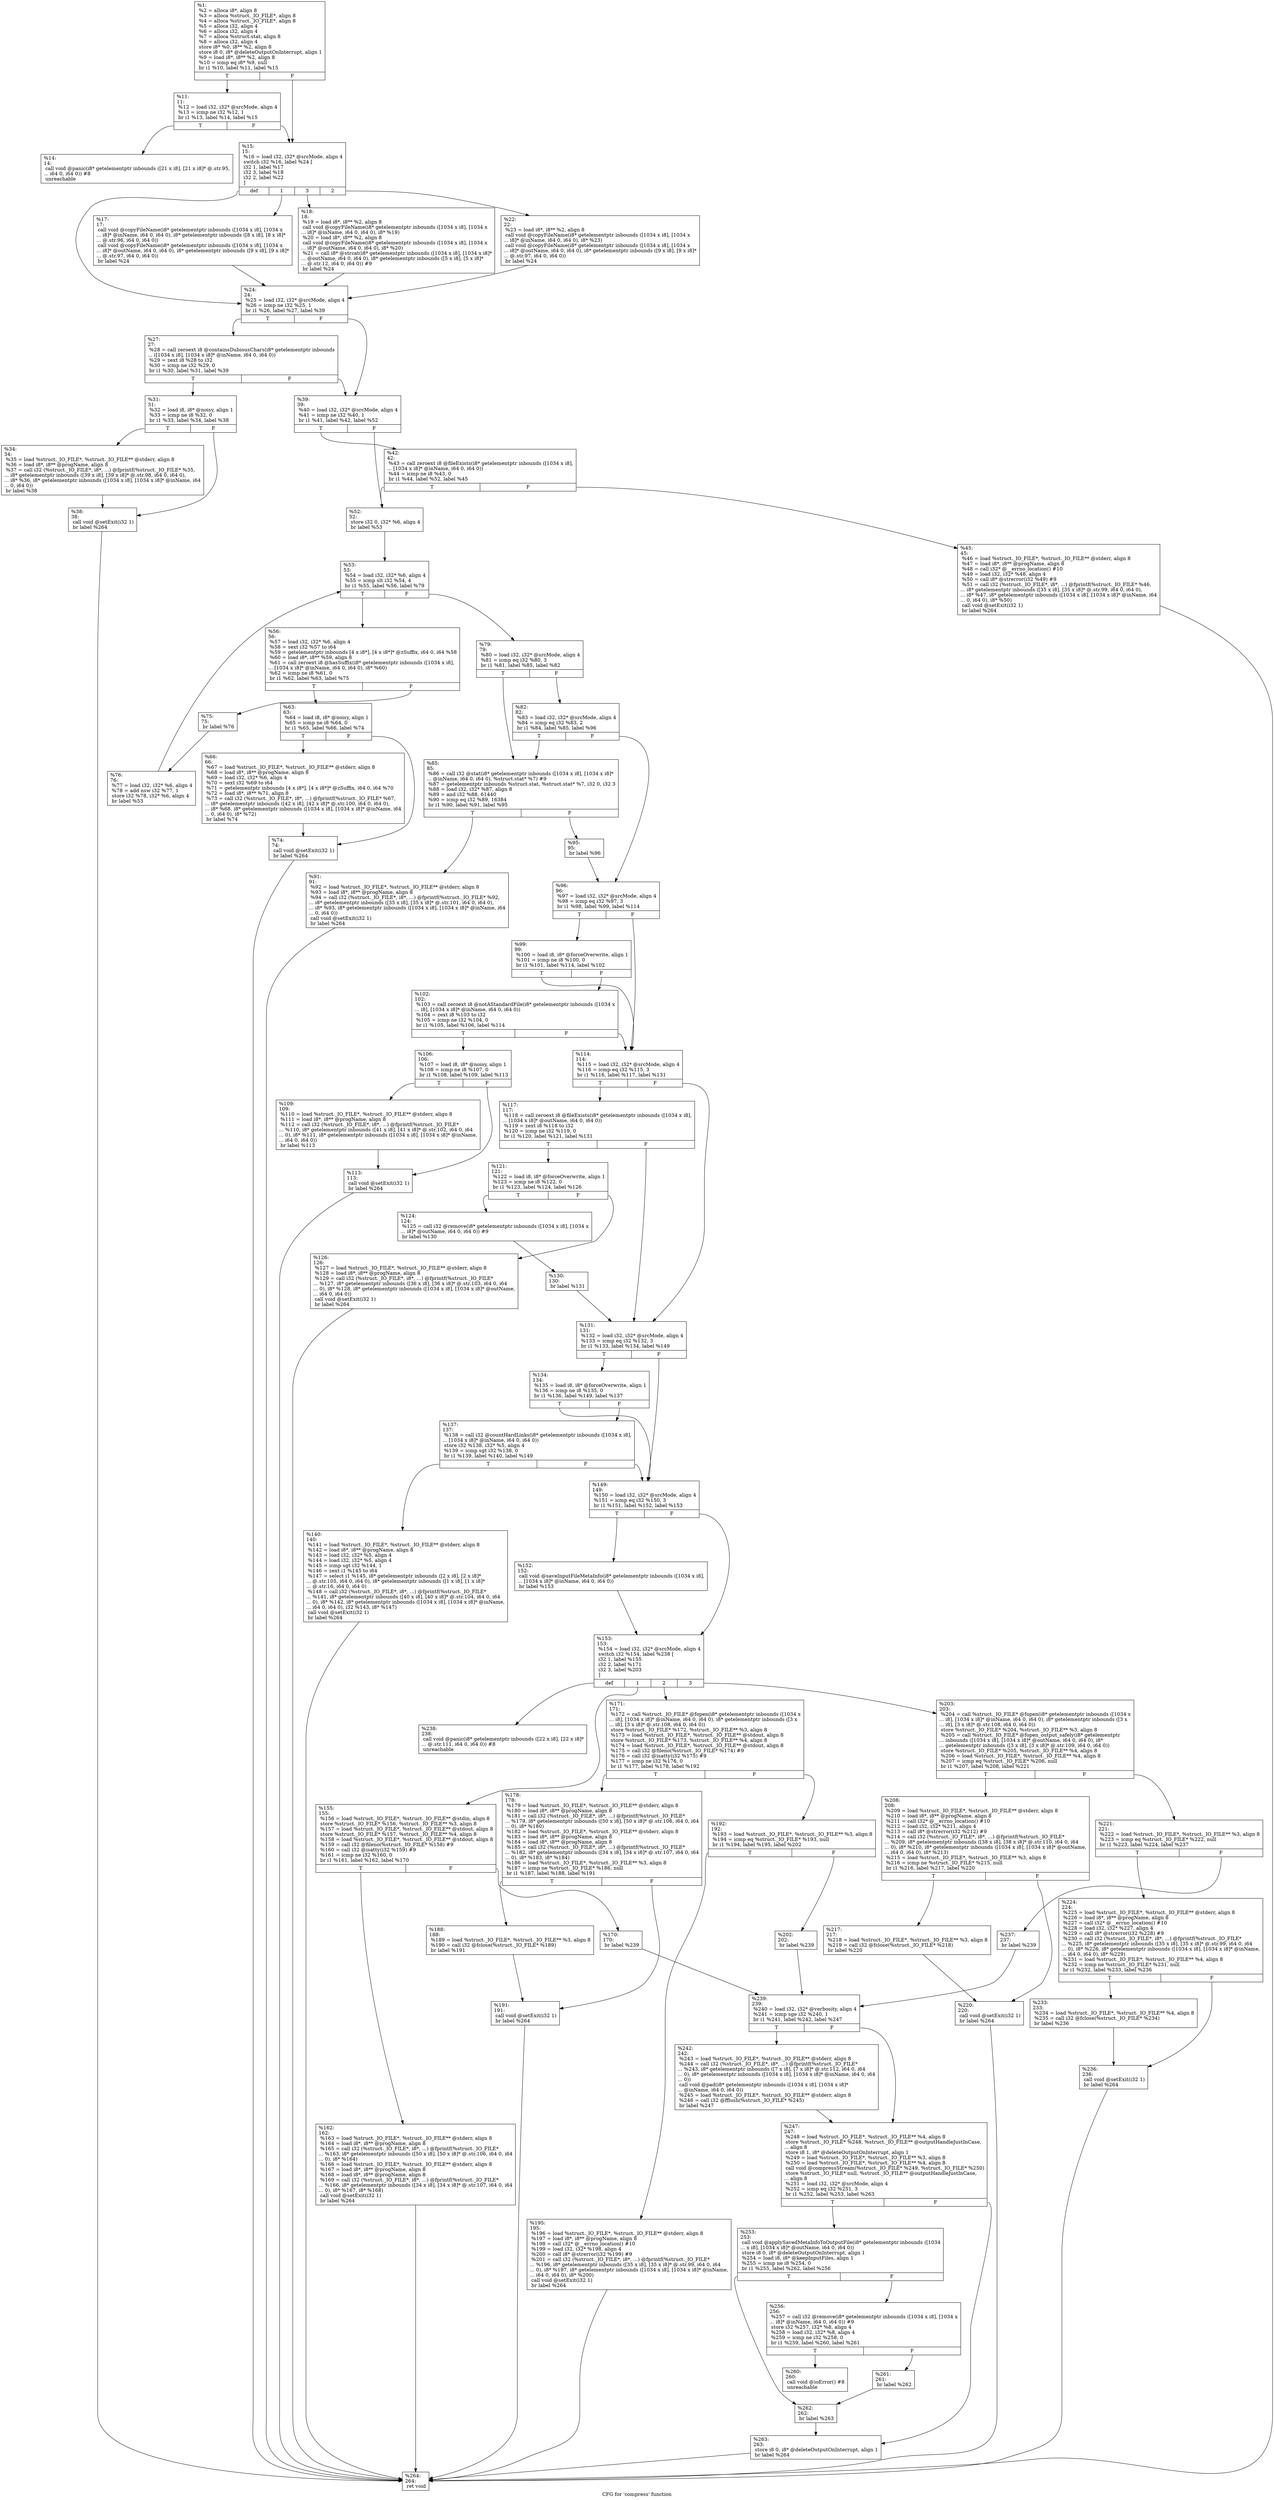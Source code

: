 digraph "CFG for 'compress' function" {
	label="CFG for 'compress' function";

	Node0xcdf140 [shape=record,label="{%1:\l  %2 = alloca i8*, align 8\l  %3 = alloca %struct._IO_FILE*, align 8\l  %4 = alloca %struct._IO_FILE*, align 8\l  %5 = alloca i32, align 4\l  %6 = alloca i32, align 4\l  %7 = alloca %struct.stat, align 8\l  %8 = alloca i32, align 4\l  store i8* %0, i8** %2, align 8\l  store i8 0, i8* @deleteOutputOnInterrupt, align 1\l  %9 = load i8*, i8** %2, align 8\l  %10 = icmp eq i8* %9, null\l  br i1 %10, label %11, label %15\l|{<s0>T|<s1>F}}"];
	Node0xcdf140:s0 -> Node0xcdf280;
	Node0xcdf140:s1 -> Node0xcdf6e0;
	Node0xcdf280 [shape=record,label="{%11:\l11:                                               \l  %12 = load i32, i32* @srcMode, align 4\l  %13 = icmp ne i32 %12, 1\l  br i1 %13, label %14, label %15\l|{<s0>T|<s1>F}}"];
	Node0xcdf280:s0 -> Node0xcdf890;
	Node0xcdf280:s1 -> Node0xcdf6e0;
	Node0xcdf890 [shape=record,label="{%14:\l14:                                               \l  call void @panic(i8* getelementptr inbounds ([21 x i8], [21 x i8]* @.str.95,\l... i64 0, i64 0)) #8\l  unreachable\l}"];
	Node0xcdf6e0 [shape=record,label="{%15:\l15:                                               \l  %16 = load i32, i32* @srcMode, align 4\l  switch i32 %16, label %24 [\l    i32 1, label %17\l    i32 3, label %18\l    i32 2, label %22\l  ]\l|{<s0>def|<s1>1|<s2>3|<s3>2}}"];
	Node0xcdf6e0:s0 -> Node0xcdfc30;
	Node0xcdf6e0:s1 -> Node0xcdfc80;
	Node0xcdf6e0:s2 -> Node0xcdfcd0;
	Node0xcdf6e0:s3 -> Node0xcdfd20;
	Node0xcdfc80 [shape=record,label="{%17:\l17:                                               \l  call void @copyFileName(i8* getelementptr inbounds ([1034 x i8], [1034 x\l... i8]* @inName, i64 0, i64 0), i8* getelementptr inbounds ([8 x i8], [8 x i8]*\l... @.str.96, i64 0, i64 0))\l  call void @copyFileName(i8* getelementptr inbounds ([1034 x i8], [1034 x\l... i8]* @outName, i64 0, i64 0), i8* getelementptr inbounds ([9 x i8], [9 x i8]*\l... @.str.97, i64 0, i64 0))\l  br label %24\l}"];
	Node0xcdfc80 -> Node0xcdfc30;
	Node0xcdfcd0 [shape=record,label="{%18:\l18:                                               \l  %19 = load i8*, i8** %2, align 8\l  call void @copyFileName(i8* getelementptr inbounds ([1034 x i8], [1034 x\l... i8]* @inName, i64 0, i64 0), i8* %19)\l  %20 = load i8*, i8** %2, align 8\l  call void @copyFileName(i8* getelementptr inbounds ([1034 x i8], [1034 x\l... i8]* @outName, i64 0, i64 0), i8* %20)\l  %21 = call i8* @strcat(i8* getelementptr inbounds ([1034 x i8], [1034 x i8]*\l... @outName, i64 0, i64 0), i8* getelementptr inbounds ([5 x i8], [5 x i8]*\l... @.str.12, i64 0, i64 0)) #9\l  br label %24\l}"];
	Node0xcdfcd0 -> Node0xcdfc30;
	Node0xcdfd20 [shape=record,label="{%22:\l22:                                               \l  %23 = load i8*, i8** %2, align 8\l  call void @copyFileName(i8* getelementptr inbounds ([1034 x i8], [1034 x\l... i8]* @inName, i64 0, i64 0), i8* %23)\l  call void @copyFileName(i8* getelementptr inbounds ([1034 x i8], [1034 x\l... i8]* @outName, i64 0, i64 0), i8* getelementptr inbounds ([9 x i8], [9 x i8]*\l... @.str.97, i64 0, i64 0))\l  br label %24\l}"];
	Node0xcdfd20 -> Node0xcdfc30;
	Node0xcdfc30 [shape=record,label="{%24:\l24:                                               \l  %25 = load i32, i32* @srcMode, align 4\l  %26 = icmp ne i32 %25, 1\l  br i1 %26, label %27, label %39\l|{<s0>T|<s1>F}}"];
	Node0xcdfc30:s0 -> Node0xce09f0;
	Node0xcdfc30:s1 -> Node0xce0a40;
	Node0xce09f0 [shape=record,label="{%27:\l27:                                               \l  %28 = call zeroext i8 @containsDubiousChars(i8* getelementptr inbounds\l... ([1034 x i8], [1034 x i8]* @inName, i64 0, i64 0))\l  %29 = zext i8 %28 to i32\l  %30 = icmp ne i32 %29, 0\l  br i1 %30, label %31, label %39\l|{<s0>T|<s1>F}}"];
	Node0xce09f0:s0 -> Node0xce0d80;
	Node0xce09f0:s1 -> Node0xce0a40;
	Node0xce0d80 [shape=record,label="{%31:\l31:                                               \l  %32 = load i8, i8* @noisy, align 1\l  %33 = icmp ne i8 %32, 0\l  br i1 %33, label %34, label %38\l|{<s0>T|<s1>F}}"];
	Node0xce0d80:s0 -> Node0xce0f30;
	Node0xce0d80:s1 -> Node0xce0f80;
	Node0xce0f30 [shape=record,label="{%34:\l34:                                               \l  %35 = load %struct._IO_FILE*, %struct._IO_FILE** @stderr, align 8\l  %36 = load i8*, i8** @progName, align 8\l  %37 = call i32 (%struct._IO_FILE*, i8*, ...) @fprintf(%struct._IO_FILE* %35,\l... i8* getelementptr inbounds ([39 x i8], [39 x i8]* @.str.98, i64 0, i64 0),\l... i8* %36, i8* getelementptr inbounds ([1034 x i8], [1034 x i8]* @inName, i64\l... 0, i64 0))\l  br label %38\l}"];
	Node0xce0f30 -> Node0xce0f80;
	Node0xce0f80 [shape=record,label="{%38:\l38:                                               \l  call void @setExit(i32 1)\l  br label %264\l}"];
	Node0xce0f80 -> Node0xce13f0;
	Node0xce0a40 [shape=record,label="{%39:\l39:                                               \l  %40 = load i32, i32* @srcMode, align 4\l  %41 = icmp ne i32 %40, 1\l  br i1 %41, label %42, label %52\l|{<s0>T|<s1>F}}"];
	Node0xce0a40:s0 -> Node0xce1570;
	Node0xce0a40:s1 -> Node0xce15c0;
	Node0xce1570 [shape=record,label="{%42:\l42:                                               \l  %43 = call zeroext i8 @fileExists(i8* getelementptr inbounds ([1034 x i8],\l... [1034 x i8]* @inName, i64 0, i64 0))\l  %44 = icmp ne i8 %43, 0\l  br i1 %44, label %52, label %45\l|{<s0>T|<s1>F}}"];
	Node0xce1570:s0 -> Node0xce15c0;
	Node0xce1570:s1 -> Node0xce1900;
	Node0xce1900 [shape=record,label="{%45:\l45:                                               \l  %46 = load %struct._IO_FILE*, %struct._IO_FILE** @stderr, align 8\l  %47 = load i8*, i8** @progName, align 8\l  %48 = call i32* @__errno_location() #10\l  %49 = load i32, i32* %48, align 4\l  %50 = call i8* @strerror(i32 %49) #9\l  %51 = call i32 (%struct._IO_FILE*, i8*, ...) @fprintf(%struct._IO_FILE* %46,\l... i8* getelementptr inbounds ([35 x i8], [35 x i8]* @.str.99, i64 0, i64 0),\l... i8* %47, i8* getelementptr inbounds ([1034 x i8], [1034 x i8]* @inName, i64\l... 0, i64 0), i8* %50)\l  call void @setExit(i32 1)\l  br label %264\l}"];
	Node0xce1900 -> Node0xce13f0;
	Node0xce15c0 [shape=record,label="{%52:\l52:                                               \l  store i32 0, i32* %6, align 4\l  br label %53\l}"];
	Node0xce15c0 -> Node0xce2b00;
	Node0xce2b00 [shape=record,label="{%53:\l53:                                               \l  %54 = load i32, i32* %6, align 4\l  %55 = icmp slt i32 %54, 4\l  br i1 %55, label %56, label %79\l|{<s0>T|<s1>F}}"];
	Node0xce2b00:s0 -> Node0xce2c80;
	Node0xce2b00:s1 -> Node0xce2cd0;
	Node0xce2c80 [shape=record,label="{%56:\l56:                                               \l  %57 = load i32, i32* %6, align 4\l  %58 = sext i32 %57 to i64\l  %59 = getelementptr inbounds [4 x i8*], [4 x i8*]* @zSuffix, i64 0, i64 %58\l  %60 = load i8*, i8** %59, align 8\l  %61 = call zeroext i8 @hasSuffix(i8* getelementptr inbounds ([1034 x i8],\l... [1034 x i8]* @inName, i64 0, i64 0), i8* %60)\l  %62 = icmp ne i8 %61, 0\l  br i1 %62, label %63, label %75\l|{<s0>T|<s1>F}}"];
	Node0xce2c80:s0 -> Node0xce3240;
	Node0xce2c80:s1 -> Node0xce3290;
	Node0xce3240 [shape=record,label="{%63:\l63:                                               \l  %64 = load i8, i8* @noisy, align 1\l  %65 = icmp ne i8 %64, 0\l  br i1 %65, label %66, label %74\l|{<s0>T|<s1>F}}"];
	Node0xce3240:s0 -> Node0xce3440;
	Node0xce3240:s1 -> Node0xce3490;
	Node0xce3440 [shape=record,label="{%66:\l66:                                               \l  %67 = load %struct._IO_FILE*, %struct._IO_FILE** @stderr, align 8\l  %68 = load i8*, i8** @progName, align 8\l  %69 = load i32, i32* %6, align 4\l  %70 = sext i32 %69 to i64\l  %71 = getelementptr inbounds [4 x i8*], [4 x i8*]* @zSuffix, i64 0, i64 %70\l  %72 = load i8*, i8** %71, align 8\l  %73 = call i32 (%struct._IO_FILE*, i8*, ...) @fprintf(%struct._IO_FILE* %67,\l... i8* getelementptr inbounds ([42 x i8], [42 x i8]* @.str.100, i64 0, i64 0),\l... i8* %68, i8* getelementptr inbounds ([1034 x i8], [1034 x i8]* @inName, i64\l... 0, i64 0), i8* %72)\l  br label %74\l}"];
	Node0xce3440 -> Node0xce3490;
	Node0xce3490 [shape=record,label="{%74:\l74:                                               \l  call void @setExit(i32 1)\l  br label %264\l}"];
	Node0xce3490 -> Node0xce13f0;
	Node0xce3290 [shape=record,label="{%75:\l75:                                               \l  br label %76\l}"];
	Node0xce3290 -> Node0xce3b70;
	Node0xce3b70 [shape=record,label="{%76:\l76:                                               \l  %77 = load i32, i32* %6, align 4\l  %78 = add nsw i32 %77, 1\l  store i32 %78, i32* %6, align 4\l  br label %53\l}"];
	Node0xce3b70 -> Node0xce2b00;
	Node0xce2cd0 [shape=record,label="{%79:\l79:                                               \l  %80 = load i32, i32* @srcMode, align 4\l  %81 = icmp eq i32 %80, 3\l  br i1 %81, label %85, label %82\l|{<s0>T|<s1>F}}"];
	Node0xce2cd0:s0 -> Node0xce3ea0;
	Node0xce2cd0:s1 -> Node0xce3ef0;
	Node0xce3ef0 [shape=record,label="{%82:\l82:                                               \l  %83 = load i32, i32* @srcMode, align 4\l  %84 = icmp eq i32 %83, 2\l  br i1 %84, label %85, label %96\l|{<s0>T|<s1>F}}"];
	Node0xce3ef0:s0 -> Node0xce3ea0;
	Node0xce3ef0:s1 -> Node0xce40a0;
	Node0xce3ea0 [shape=record,label="{%85:\l85:                                               \l  %86 = call i32 @stat(i8* getelementptr inbounds ([1034 x i8], [1034 x i8]*\l... @inName, i64 0, i64 0), %struct.stat* %7) #9\l  %87 = getelementptr inbounds %struct.stat, %struct.stat* %7, i32 0, i32 3\l  %88 = load i32, i32* %87, align 8\l  %89 = and i32 %88, 61440\l  %90 = icmp eq i32 %89, 16384\l  br i1 %90, label %91, label %95\l|{<s0>T|<s1>F}}"];
	Node0xce3ea0:s0 -> Node0xce45f0;
	Node0xce3ea0:s1 -> Node0xce4640;
	Node0xce45f0 [shape=record,label="{%91:\l91:                                               \l  %92 = load %struct._IO_FILE*, %struct._IO_FILE** @stderr, align 8\l  %93 = load i8*, i8** @progName, align 8\l  %94 = call i32 (%struct._IO_FILE*, i8*, ...) @fprintf(%struct._IO_FILE* %92,\l... i8* getelementptr inbounds ([35 x i8], [35 x i8]* @.str.101, i64 0, i64 0),\l... i8* %93, i8* getelementptr inbounds ([1034 x i8], [1034 x i8]* @inName, i64\l... 0, i64 0))\l  call void @setExit(i32 1)\l  br label %264\l}"];
	Node0xce45f0 -> Node0xce13f0;
	Node0xce4640 [shape=record,label="{%95:\l95:                                               \l  br label %96\l}"];
	Node0xce4640 -> Node0xce40a0;
	Node0xce40a0 [shape=record,label="{%96:\l96:                                               \l  %97 = load i32, i32* @srcMode, align 4\l  %98 = icmp eq i32 %97, 3\l  br i1 %98, label %99, label %114\l|{<s0>T|<s1>F}}"];
	Node0xce40a0:s0 -> Node0xce4be0;
	Node0xce40a0:s1 -> Node0xce4c30;
	Node0xce4be0 [shape=record,label="{%99:\l99:                                               \l  %100 = load i8, i8* @forceOverwrite, align 1\l  %101 = icmp ne i8 %100, 0\l  br i1 %101, label %114, label %102\l|{<s0>T|<s1>F}}"];
	Node0xce4be0:s0 -> Node0xce4c30;
	Node0xce4be0:s1 -> Node0xce4de0;
	Node0xce4de0 [shape=record,label="{%102:\l102:                                              \l  %103 = call zeroext i8 @notAStandardFile(i8* getelementptr inbounds ([1034 x\l... i8], [1034 x i8]* @inName, i64 0, i64 0))\l  %104 = zext i8 %103 to i32\l  %105 = icmp ne i32 %104, 0\l  br i1 %105, label %106, label %114\l|{<s0>T|<s1>F}}"];
	Node0xce4de0:s0 -> Node0xce51e0;
	Node0xce4de0:s1 -> Node0xce4c30;
	Node0xce51e0 [shape=record,label="{%106:\l106:                                              \l  %107 = load i8, i8* @noisy, align 1\l  %108 = icmp ne i8 %107, 0\l  br i1 %108, label %109, label %113\l|{<s0>T|<s1>F}}"];
	Node0xce51e0:s0 -> Node0xce5390;
	Node0xce51e0:s1 -> Node0xce53e0;
	Node0xce5390 [shape=record,label="{%109:\l109:                                              \l  %110 = load %struct._IO_FILE*, %struct._IO_FILE** @stderr, align 8\l  %111 = load i8*, i8** @progName, align 8\l  %112 = call i32 (%struct._IO_FILE*, i8*, ...) @fprintf(%struct._IO_FILE*\l... %110, i8* getelementptr inbounds ([41 x i8], [41 x i8]* @.str.102, i64 0, i64\l... 0), i8* %111, i8* getelementptr inbounds ([1034 x i8], [1034 x i8]* @inName,\l... i64 0, i64 0))\l  br label %113\l}"];
	Node0xce5390 -> Node0xce53e0;
	Node0xce53e0 [shape=record,label="{%113:\l113:                                              \l  call void @setExit(i32 1)\l  br label %264\l}"];
	Node0xce53e0 -> Node0xce13f0;
	Node0xce4c30 [shape=record,label="{%114:\l114:                                              \l  %115 = load i32, i32* @srcMode, align 4\l  %116 = icmp eq i32 %115, 3\l  br i1 %116, label %117, label %131\l|{<s0>T|<s1>F}}"];
	Node0xce4c30:s0 -> Node0xce59a0;
	Node0xce4c30:s1 -> Node0xce59f0;
	Node0xce59a0 [shape=record,label="{%117:\l117:                                              \l  %118 = call zeroext i8 @fileExists(i8* getelementptr inbounds ([1034 x i8],\l... [1034 x i8]* @outName, i64 0, i64 0))\l  %119 = zext i8 %118 to i32\l  %120 = icmp ne i32 %119, 0\l  br i1 %120, label %121, label %131\l|{<s0>T|<s1>F}}"];
	Node0xce59a0:s0 -> Node0xce5c70;
	Node0xce59a0:s1 -> Node0xce59f0;
	Node0xce5c70 [shape=record,label="{%121:\l121:                                              \l  %122 = load i8, i8* @forceOverwrite, align 1\l  %123 = icmp ne i8 %122, 0\l  br i1 %123, label %124, label %126\l|{<s0>T|<s1>F}}"];
	Node0xce5c70:s0 -> Node0xce5e20;
	Node0xce5c70:s1 -> Node0xce5e70;
	Node0xce5e20 [shape=record,label="{%124:\l124:                                              \l  %125 = call i32 @remove(i8* getelementptr inbounds ([1034 x i8], [1034 x\l... i8]* @outName, i64 0, i64 0)) #9\l  br label %130\l}"];
	Node0xce5e20 -> Node0xce6150;
	Node0xce5e70 [shape=record,label="{%126:\l126:                                              \l  %127 = load %struct._IO_FILE*, %struct._IO_FILE** @stderr, align 8\l  %128 = load i8*, i8** @progName, align 8\l  %129 = call i32 (%struct._IO_FILE*, i8*, ...) @fprintf(%struct._IO_FILE*\l... %127, i8* getelementptr inbounds ([36 x i8], [36 x i8]* @.str.103, i64 0, i64\l... 0), i8* %128, i8* getelementptr inbounds ([1034 x i8], [1034 x i8]* @outName,\l... i64 0, i64 0))\l  call void @setExit(i32 1)\l  br label %264\l}"];
	Node0xce5e70 -> Node0xce13f0;
	Node0xce6150 [shape=record,label="{%130:\l130:                                              \l  br label %131\l}"];
	Node0xce6150 -> Node0xce59f0;
	Node0xce59f0 [shape=record,label="{%131:\l131:                                              \l  %132 = load i32, i32* @srcMode, align 4\l  %133 = icmp eq i32 %132, 3\l  br i1 %133, label %134, label %149\l|{<s0>T|<s1>F}}"];
	Node0xce59f0:s0 -> Node0xce6ed0;
	Node0xce59f0:s1 -> Node0xce6f20;
	Node0xce6ed0 [shape=record,label="{%134:\l134:                                              \l  %135 = load i8, i8* @forceOverwrite, align 1\l  %136 = icmp ne i8 %135, 0\l  br i1 %136, label %149, label %137\l|{<s0>T|<s1>F}}"];
	Node0xce6ed0:s0 -> Node0xce6f20;
	Node0xce6ed0:s1 -> Node0xce70d0;
	Node0xce70d0 [shape=record,label="{%137:\l137:                                              \l  %138 = call i32 @countHardLinks(i8* getelementptr inbounds ([1034 x i8],\l... [1034 x i8]* @inName, i64 0, i64 0))\l  store i32 %138, i32* %5, align 4\l  %139 = icmp sgt i32 %138, 0\l  br i1 %139, label %140, label %149\l|{<s0>T|<s1>F}}"];
	Node0xce70d0:s0 -> Node0xce74c0;
	Node0xce70d0:s1 -> Node0xce6f20;
	Node0xce74c0 [shape=record,label="{%140:\l140:                                              \l  %141 = load %struct._IO_FILE*, %struct._IO_FILE** @stderr, align 8\l  %142 = load i8*, i8** @progName, align 8\l  %143 = load i32, i32* %5, align 4\l  %144 = load i32, i32* %5, align 4\l  %145 = icmp sgt i32 %144, 1\l  %146 = zext i1 %145 to i64\l  %147 = select i1 %145, i8* getelementptr inbounds ([2 x i8], [2 x i8]*\l... @.str.105, i64 0, i64 0), i8* getelementptr inbounds ([1 x i8], [1 x i8]*\l... @.str.16, i64 0, i64 0)\l  %148 = call i32 (%struct._IO_FILE*, i8*, ...) @fprintf(%struct._IO_FILE*\l... %141, i8* getelementptr inbounds ([40 x i8], [40 x i8]* @.str.104, i64 0, i64\l... 0), i8* %142, i8* getelementptr inbounds ([1034 x i8], [1034 x i8]* @inName,\l... i64 0, i64 0), i32 %143, i8* %147)\l  call void @setExit(i32 1)\l  br label %264\l}"];
	Node0xce74c0 -> Node0xce13f0;
	Node0xce6f20 [shape=record,label="{%149:\l149:                                              \l  %150 = load i32, i32* @srcMode, align 4\l  %151 = icmp eq i32 %150, 3\l  br i1 %151, label %152, label %153\l|{<s0>T|<s1>F}}"];
	Node0xce6f20:s0 -> Node0xce7cd0;
	Node0xce6f20:s1 -> Node0xce7d20;
	Node0xce7cd0 [shape=record,label="{%152:\l152:                                              \l  call void @saveInputFileMetaInfo(i8* getelementptr inbounds ([1034 x i8],\l... [1034 x i8]* @inName, i64 0, i64 0))\l  br label %153\l}"];
	Node0xce7cd0 -> Node0xce7d20;
	Node0xce7d20 [shape=record,label="{%153:\l153:                                              \l  %154 = load i32, i32* @srcMode, align 4\l  switch i32 %154, label %238 [\l    i32 1, label %155\l    i32 2, label %171\l    i32 3, label %203\l  ]\l|{<s0>def|<s1>1|<s2>2|<s3>3}}"];
	Node0xce7d20:s0 -> Node0xce8110;
	Node0xce7d20:s1 -> Node0xce8160;
	Node0xce7d20:s2 -> Node0xce81b0;
	Node0xce7d20:s3 -> Node0xce8200;
	Node0xce8160 [shape=record,label="{%155:\l155:                                              \l  %156 = load %struct._IO_FILE*, %struct._IO_FILE** @stdin, align 8\l  store %struct._IO_FILE* %156, %struct._IO_FILE** %3, align 8\l  %157 = load %struct._IO_FILE*, %struct._IO_FILE** @stdout, align 8\l  store %struct._IO_FILE* %157, %struct._IO_FILE** %4, align 8\l  %158 = load %struct._IO_FILE*, %struct._IO_FILE** @stdout, align 8\l  %159 = call i32 @fileno(%struct._IO_FILE* %158) #9\l  %160 = call i32 @isatty(i32 %159) #9\l  %161 = icmp ne i32 %160, 0\l  br i1 %161, label %162, label %170\l|{<s0>T|<s1>F}}"];
	Node0xce8160:s0 -> Node0xce8a50;
	Node0xce8160:s1 -> Node0xce8aa0;
	Node0xce8a50 [shape=record,label="{%162:\l162:                                              \l  %163 = load %struct._IO_FILE*, %struct._IO_FILE** @stderr, align 8\l  %164 = load i8*, i8** @progName, align 8\l  %165 = call i32 (%struct._IO_FILE*, i8*, ...) @fprintf(%struct._IO_FILE*\l... %163, i8* getelementptr inbounds ([50 x i8], [50 x i8]* @.str.106, i64 0, i64\l... 0), i8* %164)\l  %166 = load %struct._IO_FILE*, %struct._IO_FILE** @stderr, align 8\l  %167 = load i8*, i8** @progName, align 8\l  %168 = load i8*, i8** @progName, align 8\l  %169 = call i32 (%struct._IO_FILE*, i8*, ...) @fprintf(%struct._IO_FILE*\l... %166, i8* getelementptr inbounds ([34 x i8], [34 x i8]* @.str.107, i64 0, i64\l... 0), i8* %167, i8* %168)\l  call void @setExit(i32 1)\l  br label %264\l}"];
	Node0xce8a50 -> Node0xce13f0;
	Node0xce8aa0 [shape=record,label="{%170:\l170:                                              \l  br label %239\l}"];
	Node0xce8aa0 -> Node0xce91f0;
	Node0xce81b0 [shape=record,label="{%171:\l171:                                              \l  %172 = call %struct._IO_FILE* @fopen(i8* getelementptr inbounds ([1034 x\l... i8], [1034 x i8]* @inName, i64 0, i64 0), i8* getelementptr inbounds ([3 x\l... i8], [3 x i8]* @.str.108, i64 0, i64 0))\l  store %struct._IO_FILE* %172, %struct._IO_FILE** %3, align 8\l  %173 = load %struct._IO_FILE*, %struct._IO_FILE** @stdout, align 8\l  store %struct._IO_FILE* %173, %struct._IO_FILE** %4, align 8\l  %174 = load %struct._IO_FILE*, %struct._IO_FILE** @stdout, align 8\l  %175 = call i32 @fileno(%struct._IO_FILE* %174) #9\l  %176 = call i32 @isatty(i32 %175) #9\l  %177 = icmp ne i32 %176, 0\l  br i1 %177, label %178, label %192\l|{<s0>T|<s1>F}}"];
	Node0xce81b0:s0 -> Node0xce9820;
	Node0xce81b0:s1 -> Node0xce9870;
	Node0xce9820 [shape=record,label="{%178:\l178:                                              \l  %179 = load %struct._IO_FILE*, %struct._IO_FILE** @stderr, align 8\l  %180 = load i8*, i8** @progName, align 8\l  %181 = call i32 (%struct._IO_FILE*, i8*, ...) @fprintf(%struct._IO_FILE*\l... %179, i8* getelementptr inbounds ([50 x i8], [50 x i8]* @.str.106, i64 0, i64\l... 0), i8* %180)\l  %182 = load %struct._IO_FILE*, %struct._IO_FILE** @stderr, align 8\l  %183 = load i8*, i8** @progName, align 8\l  %184 = load i8*, i8** @progName, align 8\l  %185 = call i32 (%struct._IO_FILE*, i8*, ...) @fprintf(%struct._IO_FILE*\l... %182, i8* getelementptr inbounds ([34 x i8], [34 x i8]* @.str.107, i64 0, i64\l... 0), i8* %183, i8* %184)\l  %186 = load %struct._IO_FILE*, %struct._IO_FILE** %3, align 8\l  %187 = icmp ne %struct._IO_FILE* %186, null\l  br i1 %187, label %188, label %191\l|{<s0>T|<s1>F}}"];
	Node0xce9820:s0 -> Node0xce9e20;
	Node0xce9820:s1 -> Node0xce9e70;
	Node0xce9e20 [shape=record,label="{%188:\l188:                                              \l  %189 = load %struct._IO_FILE*, %struct._IO_FILE** %3, align 8\l  %190 = call i32 @fclose(%struct._IO_FILE* %189)\l  br label %191\l}"];
	Node0xce9e20 -> Node0xce9e70;
	Node0xce9e70 [shape=record,label="{%191:\l191:                                              \l  call void @setExit(i32 1)\l  br label %264\l}"];
	Node0xce9e70 -> Node0xce13f0;
	Node0xce9870 [shape=record,label="{%192:\l192:                                              \l  %193 = load %struct._IO_FILE*, %struct._IO_FILE** %3, align 8\l  %194 = icmp eq %struct._IO_FILE* %193, null\l  br i1 %194, label %195, label %202\l|{<s0>T|<s1>F}}"];
	Node0xce9870:s0 -> Node0xcea320;
	Node0xce9870:s1 -> Node0xcea370;
	Node0xcea320 [shape=record,label="{%195:\l195:                                              \l  %196 = load %struct._IO_FILE*, %struct._IO_FILE** @stderr, align 8\l  %197 = load i8*, i8** @progName, align 8\l  %198 = call i32* @__errno_location() #10\l  %199 = load i32, i32* %198, align 4\l  %200 = call i8* @strerror(i32 %199) #9\l  %201 = call i32 (%struct._IO_FILE*, i8*, ...) @fprintf(%struct._IO_FILE*\l... %196, i8* getelementptr inbounds ([35 x i8], [35 x i8]* @.str.99, i64 0, i64\l... 0), i8* %197, i8* getelementptr inbounds ([1034 x i8], [1034 x i8]* @inName,\l... i64 0, i64 0), i8* %200)\l  call void @setExit(i32 1)\l  br label %264\l}"];
	Node0xcea320 -> Node0xce13f0;
	Node0xcea370 [shape=record,label="{%202:\l202:                                              \l  br label %239\l}"];
	Node0xcea370 -> Node0xce91f0;
	Node0xce8200 [shape=record,label="{%203:\l203:                                              \l  %204 = call %struct._IO_FILE* @fopen(i8* getelementptr inbounds ([1034 x\l... i8], [1034 x i8]* @inName, i64 0, i64 0), i8* getelementptr inbounds ([3 x\l... i8], [3 x i8]* @.str.108, i64 0, i64 0))\l  store %struct._IO_FILE* %204, %struct._IO_FILE** %3, align 8\l  %205 = call %struct._IO_FILE* @fopen_output_safely(i8* getelementptr\l... inbounds ([1034 x i8], [1034 x i8]* @outName, i64 0, i64 0), i8*\l... getelementptr inbounds ([3 x i8], [3 x i8]* @.str.109, i64 0, i64 0))\l  store %struct._IO_FILE* %205, %struct._IO_FILE** %4, align 8\l  %206 = load %struct._IO_FILE*, %struct._IO_FILE** %4, align 8\l  %207 = icmp eq %struct._IO_FILE* %206, null\l  br i1 %207, label %208, label %221\l|{<s0>T|<s1>F}}"];
	Node0xce8200:s0 -> Node0xceaeb0;
	Node0xce8200:s1 -> Node0xceaf00;
	Node0xceaeb0 [shape=record,label="{%208:\l208:                                              \l  %209 = load %struct._IO_FILE*, %struct._IO_FILE** @stderr, align 8\l  %210 = load i8*, i8** @progName, align 8\l  %211 = call i32* @__errno_location() #10\l  %212 = load i32, i32* %211, align 4\l  %213 = call i8* @strerror(i32 %212) #9\l  %214 = call i32 (%struct._IO_FILE*, i8*, ...) @fprintf(%struct._IO_FILE*\l... %209, i8* getelementptr inbounds ([38 x i8], [38 x i8]* @.str.110, i64 0, i64\l... 0), i8* %210, i8* getelementptr inbounds ([1034 x i8], [1034 x i8]* @outName,\l... i64 0, i64 0), i8* %213)\l  %215 = load %struct._IO_FILE*, %struct._IO_FILE** %3, align 8\l  %216 = icmp ne %struct._IO_FILE* %215, null\l  br i1 %216, label %217, label %220\l|{<s0>T|<s1>F}}"];
	Node0xceaeb0:s0 -> Node0xceb530;
	Node0xceaeb0:s1 -> Node0xceb580;
	Node0xceb530 [shape=record,label="{%217:\l217:                                              \l  %218 = load %struct._IO_FILE*, %struct._IO_FILE** %3, align 8\l  %219 = call i32 @fclose(%struct._IO_FILE* %218)\l  br label %220\l}"];
	Node0xceb530 -> Node0xceb580;
	Node0xceb580 [shape=record,label="{%220:\l220:                                              \l  call void @setExit(i32 1)\l  br label %264\l}"];
	Node0xceb580 -> Node0xce13f0;
	Node0xceaf00 [shape=record,label="{%221:\l221:                                              \l  %222 = load %struct._IO_FILE*, %struct._IO_FILE** %3, align 8\l  %223 = icmp eq %struct._IO_FILE* %222, null\l  br i1 %223, label %224, label %237\l|{<s0>T|<s1>F}}"];
	Node0xceaf00:s0 -> Node0xceb9f0;
	Node0xceaf00:s1 -> Node0xceba40;
	Node0xceb9f0 [shape=record,label="{%224:\l224:                                              \l  %225 = load %struct._IO_FILE*, %struct._IO_FILE** @stderr, align 8\l  %226 = load i8*, i8** @progName, align 8\l  %227 = call i32* @__errno_location() #10\l  %228 = load i32, i32* %227, align 4\l  %229 = call i8* @strerror(i32 %228) #9\l  %230 = call i32 (%struct._IO_FILE*, i8*, ...) @fprintf(%struct._IO_FILE*\l... %225, i8* getelementptr inbounds ([35 x i8], [35 x i8]* @.str.99, i64 0, i64\l... 0), i8* %226, i8* getelementptr inbounds ([1034 x i8], [1034 x i8]* @inName,\l... i64 0, i64 0), i8* %229)\l  %231 = load %struct._IO_FILE*, %struct._IO_FILE** %4, align 8\l  %232 = icmp ne %struct._IO_FILE* %231, null\l  br i1 %232, label %233, label %236\l|{<s0>T|<s1>F}}"];
	Node0xceb9f0:s0 -> Node0xcec010;
	Node0xceb9f0:s1 -> Node0xcec060;
	Node0xcec010 [shape=record,label="{%233:\l233:                                              \l  %234 = load %struct._IO_FILE*, %struct._IO_FILE** %4, align 8\l  %235 = call i32 @fclose(%struct._IO_FILE* %234)\l  br label %236\l}"];
	Node0xcec010 -> Node0xcec060;
	Node0xcec060 [shape=record,label="{%236:\l236:                                              \l  call void @setExit(i32 1)\l  br label %264\l}"];
	Node0xcec060 -> Node0xce13f0;
	Node0xceba40 [shape=record,label="{%237:\l237:                                              \l  br label %239\l}"];
	Node0xceba40 -> Node0xce91f0;
	Node0xce8110 [shape=record,label="{%238:\l238:                                              \l  call void @panic(i8* getelementptr inbounds ([22 x i8], [22 x i8]*\l... @.str.111, i64 0, i64 0)) #8\l  unreachable\l}"];
	Node0xce91f0 [shape=record,label="{%239:\l239:                                              \l  %240 = load i32, i32* @verbosity, align 4\l  %241 = icmp sge i32 %240, 1\l  br i1 %241, label %242, label %247\l|{<s0>T|<s1>F}}"];
	Node0xce91f0:s0 -> Node0xcec6a0;
	Node0xce91f0:s1 -> Node0xcec6f0;
	Node0xcec6a0 [shape=record,label="{%242:\l242:                                              \l  %243 = load %struct._IO_FILE*, %struct._IO_FILE** @stderr, align 8\l  %244 = call i32 (%struct._IO_FILE*, i8*, ...) @fprintf(%struct._IO_FILE*\l... %243, i8* getelementptr inbounds ([7 x i8], [7 x i8]* @.str.112, i64 0, i64\l... 0), i8* getelementptr inbounds ([1034 x i8], [1034 x i8]* @inName, i64 0, i64\l... 0))\l  call void @pad(i8* getelementptr inbounds ([1034 x i8], [1034 x i8]*\l... @inName, i64 0, i64 0))\l  %245 = load %struct._IO_FILE*, %struct._IO_FILE** @stderr, align 8\l  %246 = call i32 @fflush(%struct._IO_FILE* %245)\l  br label %247\l}"];
	Node0xcec6a0 -> Node0xcec6f0;
	Node0xcec6f0 [shape=record,label="{%247:\l247:                                              \l  %248 = load %struct._IO_FILE*, %struct._IO_FILE** %4, align 8\l  store %struct._IO_FILE* %248, %struct._IO_FILE** @outputHandleJustInCase,\l... align 8\l  store i8 1, i8* @deleteOutputOnInterrupt, align 1\l  %249 = load %struct._IO_FILE*, %struct._IO_FILE** %3, align 8\l  %250 = load %struct._IO_FILE*, %struct._IO_FILE** %4, align 8\l  call void @compressStream(%struct._IO_FILE* %249, %struct._IO_FILE* %250)\l  store %struct._IO_FILE* null, %struct._IO_FILE** @outputHandleJustInCase,\l... align 8\l  %251 = load i32, i32* @srcMode, align 4\l  %252 = icmp eq i32 %251, 3\l  br i1 %252, label %253, label %263\l|{<s0>T|<s1>F}}"];
	Node0xcec6f0:s0 -> Node0xced320;
	Node0xcec6f0:s1 -> Node0xced370;
	Node0xced320 [shape=record,label="{%253:\l253:                                              \l  call void @applySavedMetaInfoToOutputFile(i8* getelementptr inbounds ([1034\l... x i8], [1034 x i8]* @outName, i64 0, i64 0))\l  store i8 0, i8* @deleteOutputOnInterrupt, align 1\l  %254 = load i8, i8* @keepInputFiles, align 1\l  %255 = icmp ne i8 %254, 0\l  br i1 %255, label %262, label %256\l|{<s0>T|<s1>F}}"];
	Node0xced320:s0 -> Node0xced7c0;
	Node0xced320:s1 -> Node0xced810;
	Node0xced810 [shape=record,label="{%256:\l256:                                              \l  %257 = call i32 @remove(i8* getelementptr inbounds ([1034 x i8], [1034 x\l... i8]* @inName, i64 0, i64 0)) #9\l  store i32 %257, i32* %8, align 4\l  %258 = load i32, i32* %8, align 4\l  %259 = icmp ne i32 %258, 0\l  br i1 %259, label %260, label %261\l|{<s0>T|<s1>F}}"];
	Node0xced810:s0 -> Node0xce64e0;
	Node0xced810:s1 -> Node0xce6530;
	Node0xce64e0 [shape=record,label="{%260:\l260:                                              \l  call void @ioError() #8\l  unreachable\l}"];
	Node0xce6530 [shape=record,label="{%261:\l261:                                              \l  br label %262\l}"];
	Node0xce6530 -> Node0xced7c0;
	Node0xced7c0 [shape=record,label="{%262:\l262:                                              \l  br label %263\l}"];
	Node0xced7c0 -> Node0xced370;
	Node0xced370 [shape=record,label="{%263:\l263:                                              \l  store i8 0, i8* @deleteOutputOnInterrupt, align 1\l  br label %264\l}"];
	Node0xced370 -> Node0xce13f0;
	Node0xce13f0 [shape=record,label="{%264:\l264:                                              \l  ret void\l}"];
}
